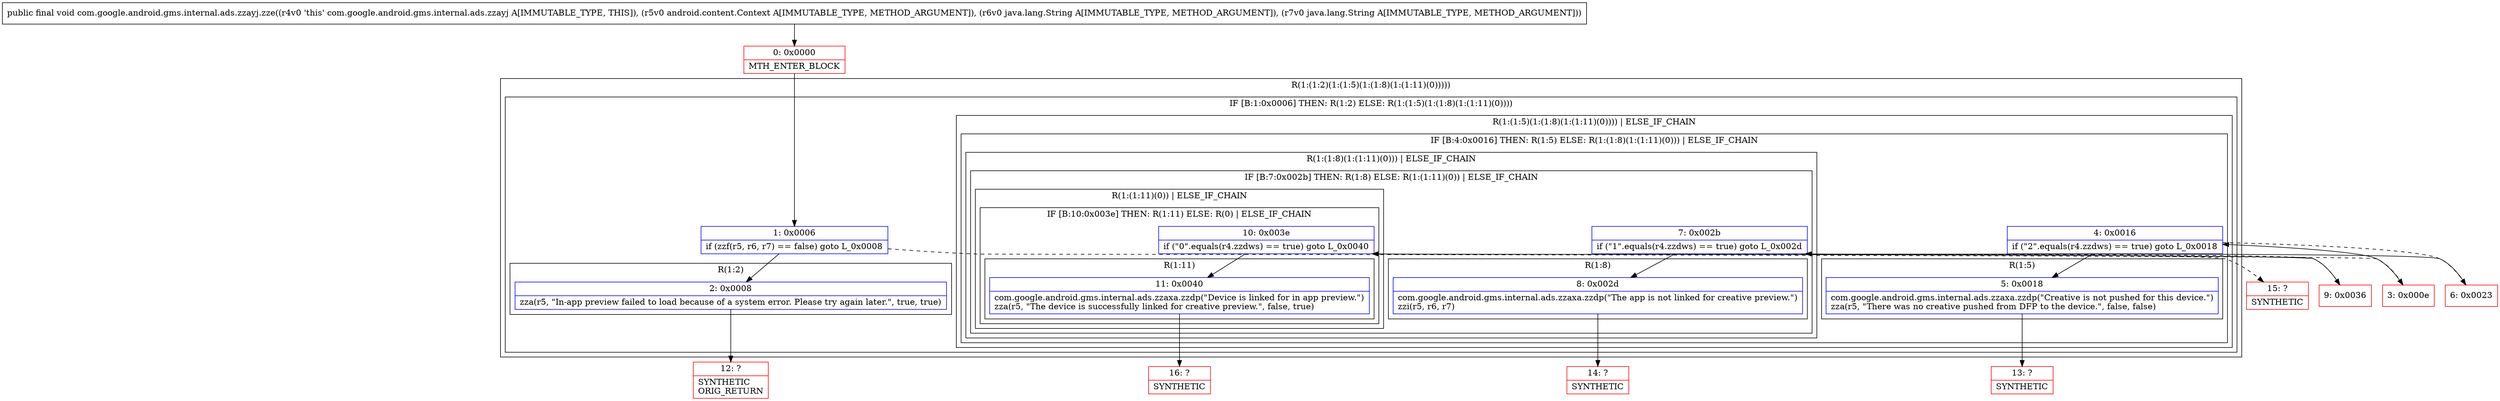 digraph "CFG forcom.google.android.gms.internal.ads.zzayj.zze(Landroid\/content\/Context;Ljava\/lang\/String;Ljava\/lang\/String;)V" {
subgraph cluster_Region_699313764 {
label = "R(1:(1:2)(1:(1:5)(1:(1:8)(1:(1:11)(0)))))";
node [shape=record,color=blue];
subgraph cluster_IfRegion_1555051433 {
label = "IF [B:1:0x0006] THEN: R(1:2) ELSE: R(1:(1:5)(1:(1:8)(1:(1:11)(0))))";
node [shape=record,color=blue];
Node_1 [shape=record,label="{1\:\ 0x0006|if (zzf(r5, r6, r7) == false) goto L_0x0008\l}"];
subgraph cluster_Region_1936060270 {
label = "R(1:2)";
node [shape=record,color=blue];
Node_2 [shape=record,label="{2\:\ 0x0008|zza(r5, \"In\-app preview failed to load because of a system error. Please try again later.\", true, true)\l}"];
}
subgraph cluster_Region_1765291567 {
label = "R(1:(1:5)(1:(1:8)(1:(1:11)(0)))) | ELSE_IF_CHAIN\l";
node [shape=record,color=blue];
subgraph cluster_IfRegion_892954850 {
label = "IF [B:4:0x0016] THEN: R(1:5) ELSE: R(1:(1:8)(1:(1:11)(0))) | ELSE_IF_CHAIN\l";
node [shape=record,color=blue];
Node_4 [shape=record,label="{4\:\ 0x0016|if (\"2\".equals(r4.zzdws) == true) goto L_0x0018\l}"];
subgraph cluster_Region_1758013591 {
label = "R(1:5)";
node [shape=record,color=blue];
Node_5 [shape=record,label="{5\:\ 0x0018|com.google.android.gms.internal.ads.zzaxa.zzdp(\"Creative is not pushed for this device.\")\lzza(r5, \"There was no creative pushed from DFP to the device.\", false, false)\l}"];
}
subgraph cluster_Region_873178239 {
label = "R(1:(1:8)(1:(1:11)(0))) | ELSE_IF_CHAIN\l";
node [shape=record,color=blue];
subgraph cluster_IfRegion_472544671 {
label = "IF [B:7:0x002b] THEN: R(1:8) ELSE: R(1:(1:11)(0)) | ELSE_IF_CHAIN\l";
node [shape=record,color=blue];
Node_7 [shape=record,label="{7\:\ 0x002b|if (\"1\".equals(r4.zzdws) == true) goto L_0x002d\l}"];
subgraph cluster_Region_1646948480 {
label = "R(1:8)";
node [shape=record,color=blue];
Node_8 [shape=record,label="{8\:\ 0x002d|com.google.android.gms.internal.ads.zzaxa.zzdp(\"The app is not linked for creative preview.\")\lzzi(r5, r6, r7)\l}"];
}
subgraph cluster_Region_1132880322 {
label = "R(1:(1:11)(0)) | ELSE_IF_CHAIN\l";
node [shape=record,color=blue];
subgraph cluster_IfRegion_709303697 {
label = "IF [B:10:0x003e] THEN: R(1:11) ELSE: R(0) | ELSE_IF_CHAIN\l";
node [shape=record,color=blue];
Node_10 [shape=record,label="{10\:\ 0x003e|if (\"0\".equals(r4.zzdws) == true) goto L_0x0040\l}"];
subgraph cluster_Region_1703805899 {
label = "R(1:11)";
node [shape=record,color=blue];
Node_11 [shape=record,label="{11\:\ 0x0040|com.google.android.gms.internal.ads.zzaxa.zzdp(\"Device is linked for in app preview.\")\lzza(r5, \"The device is successfully linked for creative preview.\", false, true)\l}"];
}
subgraph cluster_Region_1410449802 {
label = "R(0)";
node [shape=record,color=blue];
}
}
}
}
}
}
}
}
}
Node_0 [shape=record,color=red,label="{0\:\ 0x0000|MTH_ENTER_BLOCK\l}"];
Node_3 [shape=record,color=red,label="{3\:\ 0x000e}"];
Node_6 [shape=record,color=red,label="{6\:\ 0x0023}"];
Node_9 [shape=record,color=red,label="{9\:\ 0x0036}"];
Node_12 [shape=record,color=red,label="{12\:\ ?|SYNTHETIC\lORIG_RETURN\l}"];
Node_13 [shape=record,color=red,label="{13\:\ ?|SYNTHETIC\l}"];
Node_14 [shape=record,color=red,label="{14\:\ ?|SYNTHETIC\l}"];
Node_15 [shape=record,color=red,label="{15\:\ ?|SYNTHETIC\l}"];
Node_16 [shape=record,color=red,label="{16\:\ ?|SYNTHETIC\l}"];
MethodNode[shape=record,label="{public final void com.google.android.gms.internal.ads.zzayj.zze((r4v0 'this' com.google.android.gms.internal.ads.zzayj A[IMMUTABLE_TYPE, THIS]), (r5v0 android.content.Context A[IMMUTABLE_TYPE, METHOD_ARGUMENT]), (r6v0 java.lang.String A[IMMUTABLE_TYPE, METHOD_ARGUMENT]), (r7v0 java.lang.String A[IMMUTABLE_TYPE, METHOD_ARGUMENT])) }"];
MethodNode -> Node_0;
Node_1 -> Node_2;
Node_1 -> Node_3[style=dashed];
Node_2 -> Node_12;
Node_4 -> Node_5;
Node_4 -> Node_6[style=dashed];
Node_5 -> Node_13;
Node_7 -> Node_8;
Node_7 -> Node_9[style=dashed];
Node_8 -> Node_14;
Node_10 -> Node_11;
Node_10 -> Node_15[style=dashed];
Node_11 -> Node_16;
Node_0 -> Node_1;
Node_3 -> Node_4;
Node_6 -> Node_7;
Node_9 -> Node_10;
}

